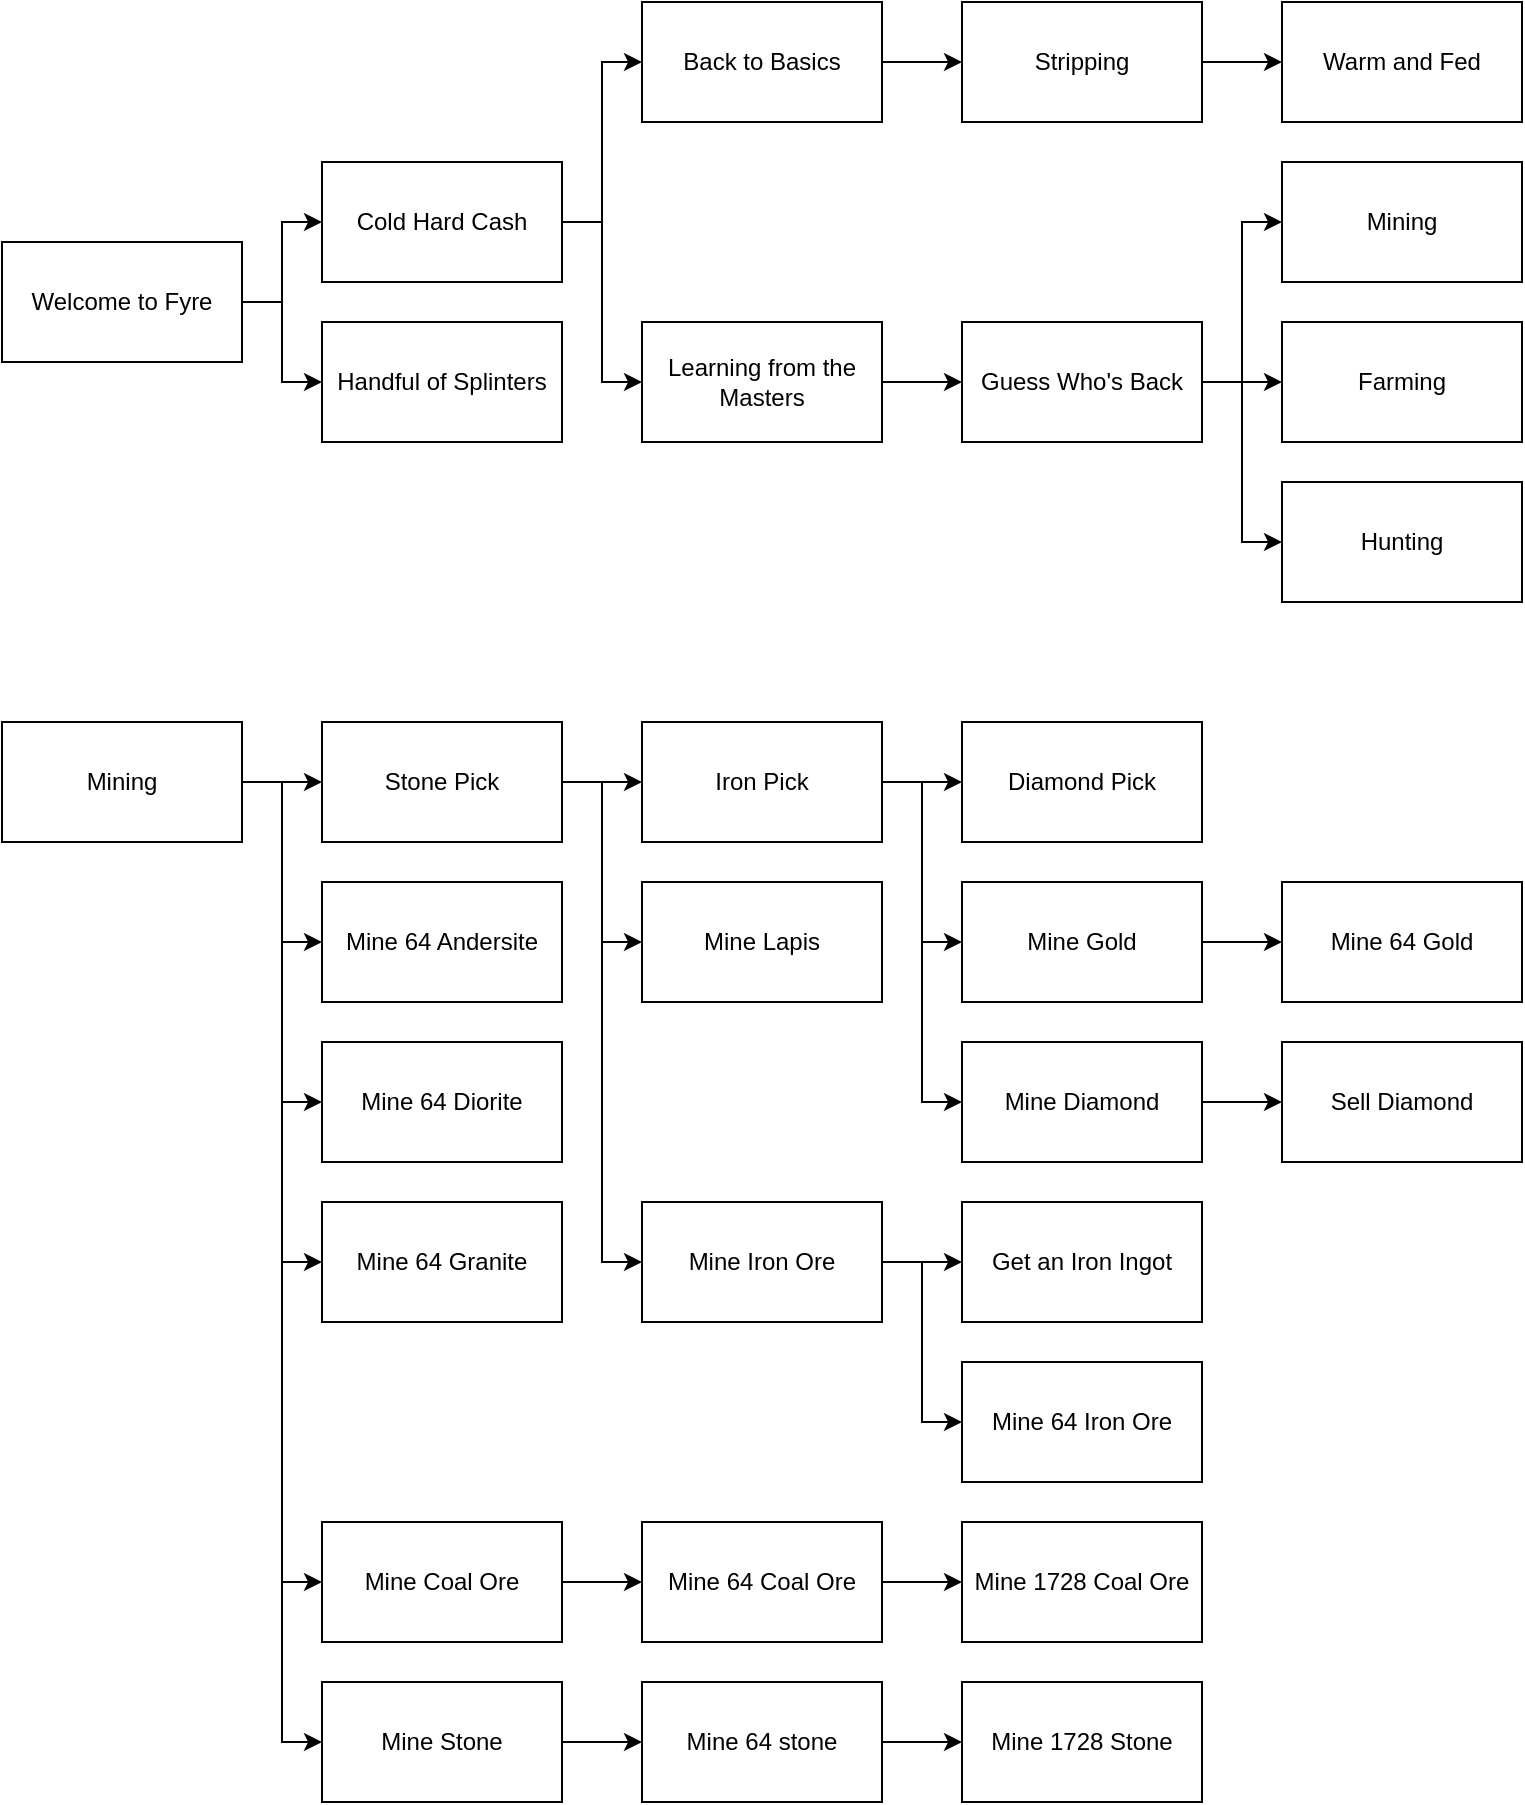 <mxfile version="11.0.4" type="device"><diagram id="DBZvHBW7DqdZqWvUC87t" name="Page-1"><mxGraphModel dx="2333" dy="2172" grid="1" gridSize="10" guides="1" tooltips="1" connect="1" arrows="1" fold="1" page="1" pageScale="1" pageWidth="827" pageHeight="1169" math="0" shadow="0"><root><mxCell id="0"/><mxCell id="1" parent="0"/><mxCell id="Q_iYs0rxrtVwP6bPUeo5-12" style="edgeStyle=orthogonalEdgeStyle;rounded=0;orthogonalLoop=1;jettySize=auto;html=1;exitX=1;exitY=0.5;exitDx=0;exitDy=0;" edge="1" parent="1" source="Q_iYs0rxrtVwP6bPUeo5-1" target="Q_iYs0rxrtVwP6bPUeo5-2"><mxGeometry relative="1" as="geometry"/></mxCell><mxCell id="Q_iYs0rxrtVwP6bPUeo5-13" style="edgeStyle=orthogonalEdgeStyle;rounded=0;orthogonalLoop=1;jettySize=auto;html=1;exitX=1;exitY=0.5;exitDx=0;exitDy=0;" edge="1" parent="1" source="Q_iYs0rxrtVwP6bPUeo5-1" target="Q_iYs0rxrtVwP6bPUeo5-3"><mxGeometry relative="1" as="geometry"/></mxCell><mxCell id="Q_iYs0rxrtVwP6bPUeo5-1" value="Welcome to Fyre" style="rounded=0;whiteSpace=wrap;html=1;" vertex="1" parent="1"><mxGeometry x="40" y="80" width="120" height="60" as="geometry"/></mxCell><mxCell id="Q_iYs0rxrtVwP6bPUeo5-15" style="edgeStyle=orthogonalEdgeStyle;rounded=0;orthogonalLoop=1;jettySize=auto;html=1;exitX=1;exitY=0.5;exitDx=0;exitDy=0;entryX=0;entryY=0.5;entryDx=0;entryDy=0;" edge="1" parent="1" source="Q_iYs0rxrtVwP6bPUeo5-2" target="Q_iYs0rxrtVwP6bPUeo5-5"><mxGeometry relative="1" as="geometry"/></mxCell><mxCell id="Q_iYs0rxrtVwP6bPUeo5-16" style="edgeStyle=orthogonalEdgeStyle;rounded=0;orthogonalLoop=1;jettySize=auto;html=1;exitX=1;exitY=0.5;exitDx=0;exitDy=0;entryX=0;entryY=0.5;entryDx=0;entryDy=0;" edge="1" parent="1" source="Q_iYs0rxrtVwP6bPUeo5-2" target="Q_iYs0rxrtVwP6bPUeo5-4"><mxGeometry relative="1" as="geometry"/></mxCell><mxCell id="Q_iYs0rxrtVwP6bPUeo5-2" value="Cold Hard Cash" style="rounded=0;whiteSpace=wrap;html=1;" vertex="1" parent="1"><mxGeometry x="200" y="40" width="120" height="60" as="geometry"/></mxCell><mxCell id="Q_iYs0rxrtVwP6bPUeo5-3" value="Handful of Splinters" style="rounded=0;whiteSpace=wrap;html=1;" vertex="1" parent="1"><mxGeometry x="200" y="120" width="120" height="60" as="geometry"/></mxCell><mxCell id="Q_iYs0rxrtVwP6bPUeo5-17" style="edgeStyle=orthogonalEdgeStyle;rounded=0;orthogonalLoop=1;jettySize=auto;html=1;exitX=1;exitY=0.5;exitDx=0;exitDy=0;" edge="1" parent="1" source="Q_iYs0rxrtVwP6bPUeo5-4" target="Q_iYs0rxrtVwP6bPUeo5-7"><mxGeometry relative="1" as="geometry"/></mxCell><mxCell id="Q_iYs0rxrtVwP6bPUeo5-4" value="Learning from the Masters" style="rounded=0;whiteSpace=wrap;html=1;" vertex="1" parent="1"><mxGeometry x="360" y="120" width="120" height="60" as="geometry"/></mxCell><mxCell id="Q_iYs0rxrtVwP6bPUeo5-21" style="edgeStyle=orthogonalEdgeStyle;rounded=0;orthogonalLoop=1;jettySize=auto;html=1;exitX=1;exitY=0.5;exitDx=0;exitDy=0;entryX=0;entryY=0.5;entryDx=0;entryDy=0;" edge="1" parent="1" source="Q_iYs0rxrtVwP6bPUeo5-5" target="Q_iYs0rxrtVwP6bPUeo5-6"><mxGeometry relative="1" as="geometry"/></mxCell><mxCell id="Q_iYs0rxrtVwP6bPUeo5-5" value="Back to Basics" style="rounded=0;whiteSpace=wrap;html=1;" vertex="1" parent="1"><mxGeometry x="360" y="-40" width="120" height="60" as="geometry"/></mxCell><mxCell id="Q_iYs0rxrtVwP6bPUeo5-22" style="edgeStyle=orthogonalEdgeStyle;rounded=0;orthogonalLoop=1;jettySize=auto;html=1;exitX=1;exitY=0.5;exitDx=0;exitDy=0;" edge="1" parent="1" source="Q_iYs0rxrtVwP6bPUeo5-6" target="Q_iYs0rxrtVwP6bPUeo5-9"><mxGeometry relative="1" as="geometry"/></mxCell><mxCell id="Q_iYs0rxrtVwP6bPUeo5-6" value="Stripping" style="rounded=0;whiteSpace=wrap;html=1;" vertex="1" parent="1"><mxGeometry x="520" y="-40" width="120" height="60" as="geometry"/></mxCell><mxCell id="Q_iYs0rxrtVwP6bPUeo5-18" style="edgeStyle=orthogonalEdgeStyle;rounded=0;orthogonalLoop=1;jettySize=auto;html=1;exitX=1;exitY=0.5;exitDx=0;exitDy=0;entryX=0;entryY=0.5;entryDx=0;entryDy=0;" edge="1" parent="1" source="Q_iYs0rxrtVwP6bPUeo5-7" target="Q_iYs0rxrtVwP6bPUeo5-8"><mxGeometry relative="1" as="geometry"/></mxCell><mxCell id="Q_iYs0rxrtVwP6bPUeo5-19" style="edgeStyle=orthogonalEdgeStyle;rounded=0;orthogonalLoop=1;jettySize=auto;html=1;exitX=1;exitY=0.5;exitDx=0;exitDy=0;" edge="1" parent="1" source="Q_iYs0rxrtVwP6bPUeo5-7" target="Q_iYs0rxrtVwP6bPUeo5-10"><mxGeometry relative="1" as="geometry"/></mxCell><mxCell id="Q_iYs0rxrtVwP6bPUeo5-20" style="edgeStyle=orthogonalEdgeStyle;rounded=0;orthogonalLoop=1;jettySize=auto;html=1;exitX=1;exitY=0.5;exitDx=0;exitDy=0;entryX=0;entryY=0.5;entryDx=0;entryDy=0;" edge="1" parent="1" source="Q_iYs0rxrtVwP6bPUeo5-7" target="Q_iYs0rxrtVwP6bPUeo5-11"><mxGeometry relative="1" as="geometry"/></mxCell><mxCell id="Q_iYs0rxrtVwP6bPUeo5-7" value="Guess Who's Back" style="rounded=0;whiteSpace=wrap;html=1;" vertex="1" parent="1"><mxGeometry x="520" y="120" width="120" height="60" as="geometry"/></mxCell><mxCell id="Q_iYs0rxrtVwP6bPUeo5-8" value="Mining" style="rounded=0;whiteSpace=wrap;html=1;" vertex="1" parent="1"><mxGeometry x="680" y="40" width="120" height="60" as="geometry"/></mxCell><mxCell id="Q_iYs0rxrtVwP6bPUeo5-9" value="Warm and Fed" style="rounded=0;whiteSpace=wrap;html=1;" vertex="1" parent="1"><mxGeometry x="680" y="-40" width="120" height="60" as="geometry"/></mxCell><mxCell id="Q_iYs0rxrtVwP6bPUeo5-10" value="Farming" style="rounded=0;whiteSpace=wrap;html=1;" vertex="1" parent="1"><mxGeometry x="680" y="120" width="120" height="60" as="geometry"/></mxCell><mxCell id="Q_iYs0rxrtVwP6bPUeo5-11" value="Hunting" style="rounded=0;whiteSpace=wrap;html=1;" vertex="1" parent="1"><mxGeometry x="680" y="200" width="120" height="60" as="geometry"/></mxCell><mxCell id="Q_iYs0rxrtVwP6bPUeo5-28" style="edgeStyle=orthogonalEdgeStyle;rounded=0;orthogonalLoop=1;jettySize=auto;html=1;exitX=1;exitY=0.5;exitDx=0;exitDy=0;" edge="1" parent="1" source="Q_iYs0rxrtVwP6bPUeo5-23" target="Q_iYs0rxrtVwP6bPUeo5-25"><mxGeometry relative="1" as="geometry"/></mxCell><mxCell id="Q_iYs0rxrtVwP6bPUeo5-31" style="edgeStyle=orthogonalEdgeStyle;rounded=0;orthogonalLoop=1;jettySize=auto;html=1;exitX=1;exitY=0.5;exitDx=0;exitDy=0;entryX=0;entryY=0.5;entryDx=0;entryDy=0;" edge="1" parent="1" source="Q_iYs0rxrtVwP6bPUeo5-23" target="Q_iYs0rxrtVwP6bPUeo5-24"><mxGeometry relative="1" as="geometry"/></mxCell><mxCell id="Q_iYs0rxrtVwP6bPUeo5-38" style="edgeStyle=orthogonalEdgeStyle;rounded=0;orthogonalLoop=1;jettySize=auto;html=1;exitX=1;exitY=0.5;exitDx=0;exitDy=0;entryX=0;entryY=0.5;entryDx=0;entryDy=0;" edge="1" parent="1" source="Q_iYs0rxrtVwP6bPUeo5-23" target="Q_iYs0rxrtVwP6bPUeo5-33"><mxGeometry relative="1" as="geometry"/></mxCell><mxCell id="Q_iYs0rxrtVwP6bPUeo5-39" style="edgeStyle=orthogonalEdgeStyle;rounded=0;orthogonalLoop=1;jettySize=auto;html=1;exitX=1;exitY=0.5;exitDx=0;exitDy=0;entryX=0;entryY=0.5;entryDx=0;entryDy=0;" edge="1" parent="1" source="Q_iYs0rxrtVwP6bPUeo5-23" target="Q_iYs0rxrtVwP6bPUeo5-34"><mxGeometry relative="1" as="geometry"/></mxCell><mxCell id="Q_iYs0rxrtVwP6bPUeo5-40" style="edgeStyle=orthogonalEdgeStyle;rounded=0;orthogonalLoop=1;jettySize=auto;html=1;exitX=1;exitY=0.5;exitDx=0;exitDy=0;entryX=0;entryY=0.5;entryDx=0;entryDy=0;" edge="1" parent="1" source="Q_iYs0rxrtVwP6bPUeo5-23" target="Q_iYs0rxrtVwP6bPUeo5-35"><mxGeometry relative="1" as="geometry"/></mxCell><mxCell id="Q_iYs0rxrtVwP6bPUeo5-47" style="edgeStyle=orthogonalEdgeStyle;rounded=0;orthogonalLoop=1;jettySize=auto;html=1;exitX=1;exitY=0.5;exitDx=0;exitDy=0;entryX=0;entryY=0.5;entryDx=0;entryDy=0;" edge="1" parent="1" source="Q_iYs0rxrtVwP6bPUeo5-23" target="Q_iYs0rxrtVwP6bPUeo5-42"><mxGeometry relative="1" as="geometry"/></mxCell><mxCell id="Q_iYs0rxrtVwP6bPUeo5-23" value="Mining" style="rounded=0;whiteSpace=wrap;html=1;" vertex="1" parent="1"><mxGeometry x="40" y="320" width="120" height="60" as="geometry"/></mxCell><mxCell id="Q_iYs0rxrtVwP6bPUeo5-72" style="edgeStyle=orthogonalEdgeStyle;rounded=0;orthogonalLoop=1;jettySize=auto;html=1;exitX=1;exitY=0.5;exitDx=0;exitDy=0;entryX=0;entryY=0.5;entryDx=0;entryDy=0;" edge="1" parent="1" source="Q_iYs0rxrtVwP6bPUeo5-24" target="Q_iYs0rxrtVwP6bPUeo5-32"><mxGeometry relative="1" as="geometry"/></mxCell><mxCell id="Q_iYs0rxrtVwP6bPUeo5-24" value="Mine Stone" style="rounded=0;whiteSpace=wrap;html=1;" vertex="1" parent="1"><mxGeometry x="200" y="800" width="120" height="60" as="geometry"/></mxCell><mxCell id="Q_iYs0rxrtVwP6bPUeo5-29" style="edgeStyle=orthogonalEdgeStyle;rounded=0;orthogonalLoop=1;jettySize=auto;html=1;exitX=1;exitY=0.5;exitDx=0;exitDy=0;" edge="1" parent="1" source="Q_iYs0rxrtVwP6bPUeo5-25" target="Q_iYs0rxrtVwP6bPUeo5-26"><mxGeometry relative="1" as="geometry"/></mxCell><mxCell id="Q_iYs0rxrtVwP6bPUeo5-49" style="edgeStyle=orthogonalEdgeStyle;rounded=0;orthogonalLoop=1;jettySize=auto;html=1;exitX=1;exitY=0.5;exitDx=0;exitDy=0;entryX=0;entryY=0.5;entryDx=0;entryDy=0;" edge="1" parent="1" source="Q_iYs0rxrtVwP6bPUeo5-25" target="Q_iYs0rxrtVwP6bPUeo5-48"><mxGeometry relative="1" as="geometry"/></mxCell><mxCell id="Q_iYs0rxrtVwP6bPUeo5-57" style="edgeStyle=orthogonalEdgeStyle;rounded=0;orthogonalLoop=1;jettySize=auto;html=1;exitX=1;exitY=0.5;exitDx=0;exitDy=0;entryX=0;entryY=0.5;entryDx=0;entryDy=0;" edge="1" parent="1" source="Q_iYs0rxrtVwP6bPUeo5-25" target="Q_iYs0rxrtVwP6bPUeo5-56"><mxGeometry relative="1" as="geometry"/></mxCell><mxCell id="Q_iYs0rxrtVwP6bPUeo5-25" value="Stone Pick" style="rounded=0;whiteSpace=wrap;html=1;" vertex="1" parent="1"><mxGeometry x="200" y="320" width="120" height="60" as="geometry"/></mxCell><mxCell id="Q_iYs0rxrtVwP6bPUeo5-30" style="edgeStyle=orthogonalEdgeStyle;rounded=0;orthogonalLoop=1;jettySize=auto;html=1;exitX=1;exitY=0.5;exitDx=0;exitDy=0;" edge="1" parent="1" source="Q_iYs0rxrtVwP6bPUeo5-26" target="Q_iYs0rxrtVwP6bPUeo5-27"><mxGeometry relative="1" as="geometry"/></mxCell><mxCell id="Q_iYs0rxrtVwP6bPUeo5-63" style="edgeStyle=orthogonalEdgeStyle;rounded=0;orthogonalLoop=1;jettySize=auto;html=1;exitX=1;exitY=0.5;exitDx=0;exitDy=0;entryX=0;entryY=0.5;entryDx=0;entryDy=0;" edge="1" parent="1" source="Q_iYs0rxrtVwP6bPUeo5-26" target="Q_iYs0rxrtVwP6bPUeo5-61"><mxGeometry relative="1" as="geometry"/></mxCell><mxCell id="Q_iYs0rxrtVwP6bPUeo5-68" style="edgeStyle=orthogonalEdgeStyle;rounded=0;orthogonalLoop=1;jettySize=auto;html=1;exitX=1;exitY=0.5;exitDx=0;exitDy=0;entryX=0;entryY=0.5;entryDx=0;entryDy=0;" edge="1" parent="1" source="Q_iYs0rxrtVwP6bPUeo5-26" target="Q_iYs0rxrtVwP6bPUeo5-65"><mxGeometry relative="1" as="geometry"/></mxCell><mxCell id="Q_iYs0rxrtVwP6bPUeo5-26" value="Iron Pick" style="rounded=0;whiteSpace=wrap;html=1;" vertex="1" parent="1"><mxGeometry x="360" y="320" width="120" height="60" as="geometry"/></mxCell><mxCell id="Q_iYs0rxrtVwP6bPUeo5-27" value="Diamond Pick" style="rounded=0;whiteSpace=wrap;html=1;" vertex="1" parent="1"><mxGeometry x="520" y="320" width="120" height="60" as="geometry"/></mxCell><mxCell id="Q_iYs0rxrtVwP6bPUeo5-59" style="edgeStyle=orthogonalEdgeStyle;rounded=0;orthogonalLoop=1;jettySize=auto;html=1;exitX=1;exitY=0.5;exitDx=0;exitDy=0;" edge="1" parent="1" source="Q_iYs0rxrtVwP6bPUeo5-32" target="Q_iYs0rxrtVwP6bPUeo5-58"><mxGeometry relative="1" as="geometry"/></mxCell><mxCell id="Q_iYs0rxrtVwP6bPUeo5-32" value="Mine 64 stone" style="rounded=0;whiteSpace=wrap;html=1;" vertex="1" parent="1"><mxGeometry x="360" y="800" width="120" height="60" as="geometry"/></mxCell><mxCell id="Q_iYs0rxrtVwP6bPUeo5-33" value="Mine 64 Andersite" style="rounded=0;whiteSpace=wrap;html=1;" vertex="1" parent="1"><mxGeometry x="200" y="400" width="120" height="60" as="geometry"/></mxCell><mxCell id="Q_iYs0rxrtVwP6bPUeo5-34" value="Mine 64 Diorite" style="rounded=0;whiteSpace=wrap;html=1;" vertex="1" parent="1"><mxGeometry x="200" y="480" width="120" height="60" as="geometry"/></mxCell><mxCell id="Q_iYs0rxrtVwP6bPUeo5-35" value="Mine 64 Granite" style="rounded=0;whiteSpace=wrap;html=1;" vertex="1" parent="1"><mxGeometry x="200" y="560" width="120" height="60" as="geometry"/></mxCell><mxCell id="Q_iYs0rxrtVwP6bPUeo5-71" style="edgeStyle=orthogonalEdgeStyle;rounded=0;orthogonalLoop=1;jettySize=auto;html=1;exitX=1;exitY=0.5;exitDx=0;exitDy=0;entryX=0;entryY=0.5;entryDx=0;entryDy=0;" edge="1" parent="1" source="Q_iYs0rxrtVwP6bPUeo5-42" target="Q_iYs0rxrtVwP6bPUeo5-43"><mxGeometry relative="1" as="geometry"/></mxCell><mxCell id="Q_iYs0rxrtVwP6bPUeo5-42" value="Mine Coal Ore" style="rounded=0;whiteSpace=wrap;html=1;" vertex="1" parent="1"><mxGeometry x="200" y="720" width="120" height="60" as="geometry"/></mxCell><mxCell id="Q_iYs0rxrtVwP6bPUeo5-46" style="edgeStyle=orthogonalEdgeStyle;rounded=0;orthogonalLoop=1;jettySize=auto;html=1;exitX=1;exitY=0.5;exitDx=0;exitDy=0;" edge="1" parent="1" source="Q_iYs0rxrtVwP6bPUeo5-43" target="Q_iYs0rxrtVwP6bPUeo5-44"><mxGeometry relative="1" as="geometry"/></mxCell><mxCell id="Q_iYs0rxrtVwP6bPUeo5-43" value="Mine 64 Coal Ore" style="rounded=0;whiteSpace=wrap;html=1;" vertex="1" parent="1"><mxGeometry x="360" y="720" width="120" height="60" as="geometry"/></mxCell><mxCell id="Q_iYs0rxrtVwP6bPUeo5-44" value="Mine 1728 Coal Ore" style="rounded=0;whiteSpace=wrap;html=1;" vertex="1" parent="1"><mxGeometry x="520" y="720" width="120" height="60" as="geometry"/></mxCell><mxCell id="Q_iYs0rxrtVwP6bPUeo5-54" style="edgeStyle=orthogonalEdgeStyle;rounded=0;orthogonalLoop=1;jettySize=auto;html=1;exitX=1;exitY=0.5;exitDx=0;exitDy=0;entryX=0;entryY=0.5;entryDx=0;entryDy=0;" edge="1" parent="1" source="Q_iYs0rxrtVwP6bPUeo5-48" target="Q_iYs0rxrtVwP6bPUeo5-50"><mxGeometry relative="1" as="geometry"/></mxCell><mxCell id="Q_iYs0rxrtVwP6bPUeo5-75" style="edgeStyle=orthogonalEdgeStyle;rounded=0;orthogonalLoop=1;jettySize=auto;html=1;exitX=1;exitY=0.5;exitDx=0;exitDy=0;entryX=0;entryY=0.5;entryDx=0;entryDy=0;" edge="1" parent="1" source="Q_iYs0rxrtVwP6bPUeo5-48" target="Q_iYs0rxrtVwP6bPUeo5-51"><mxGeometry relative="1" as="geometry"/></mxCell><mxCell id="Q_iYs0rxrtVwP6bPUeo5-48" value="Mine Iron Ore" style="rounded=0;whiteSpace=wrap;html=1;" vertex="1" parent="1"><mxGeometry x="360" y="560" width="120" height="60" as="geometry"/></mxCell><mxCell id="Q_iYs0rxrtVwP6bPUeo5-50" value="Get an Iron Ingot" style="rounded=0;whiteSpace=wrap;html=1;" vertex="1" parent="1"><mxGeometry x="520" y="560" width="120" height="60" as="geometry"/></mxCell><mxCell id="Q_iYs0rxrtVwP6bPUeo5-51" value="Mine 64 Iron Ore" style="rounded=0;whiteSpace=wrap;html=1;" vertex="1" parent="1"><mxGeometry x="520" y="640" width="120" height="60" as="geometry"/></mxCell><mxCell id="Q_iYs0rxrtVwP6bPUeo5-56" value="Mine Lapis" style="rounded=0;whiteSpace=wrap;html=1;" vertex="1" parent="1"><mxGeometry x="360" y="400" width="120" height="60" as="geometry"/></mxCell><mxCell id="Q_iYs0rxrtVwP6bPUeo5-58" value="Mine 1728 Stone" style="rounded=0;whiteSpace=wrap;html=1;" vertex="1" parent="1"><mxGeometry x="520" y="800" width="120" height="60" as="geometry"/></mxCell><mxCell id="Q_iYs0rxrtVwP6bPUeo5-64" style="edgeStyle=orthogonalEdgeStyle;rounded=0;orthogonalLoop=1;jettySize=auto;html=1;exitX=1;exitY=0.5;exitDx=0;exitDy=0;" edge="1" parent="1" source="Q_iYs0rxrtVwP6bPUeo5-61" target="Q_iYs0rxrtVwP6bPUeo5-62"><mxGeometry relative="1" as="geometry"/></mxCell><mxCell id="Q_iYs0rxrtVwP6bPUeo5-61" value="Mine Gold" style="rounded=0;whiteSpace=wrap;html=1;" vertex="1" parent="1"><mxGeometry x="520" y="400" width="120" height="60" as="geometry"/></mxCell><mxCell id="Q_iYs0rxrtVwP6bPUeo5-62" value="Mine 64 Gold" style="rounded=0;whiteSpace=wrap;html=1;" vertex="1" parent="1"><mxGeometry x="680" y="400" width="120" height="60" as="geometry"/></mxCell><mxCell id="Q_iYs0rxrtVwP6bPUeo5-69" style="edgeStyle=orthogonalEdgeStyle;rounded=0;orthogonalLoop=1;jettySize=auto;html=1;exitX=1;exitY=0.5;exitDx=0;exitDy=0;entryX=0;entryY=0.5;entryDx=0;entryDy=0;" edge="1" parent="1" source="Q_iYs0rxrtVwP6bPUeo5-65" target="Q_iYs0rxrtVwP6bPUeo5-66"><mxGeometry relative="1" as="geometry"/></mxCell><mxCell id="Q_iYs0rxrtVwP6bPUeo5-65" value="Mine Diamond" style="rounded=0;whiteSpace=wrap;html=1;" vertex="1" parent="1"><mxGeometry x="520" y="480" width="120" height="60" as="geometry"/></mxCell><mxCell id="Q_iYs0rxrtVwP6bPUeo5-66" value="Sell Diamond" style="rounded=0;whiteSpace=wrap;html=1;" vertex="1" parent="1"><mxGeometry x="680" y="480" width="120" height="60" as="geometry"/></mxCell></root></mxGraphModel></diagram></mxfile>